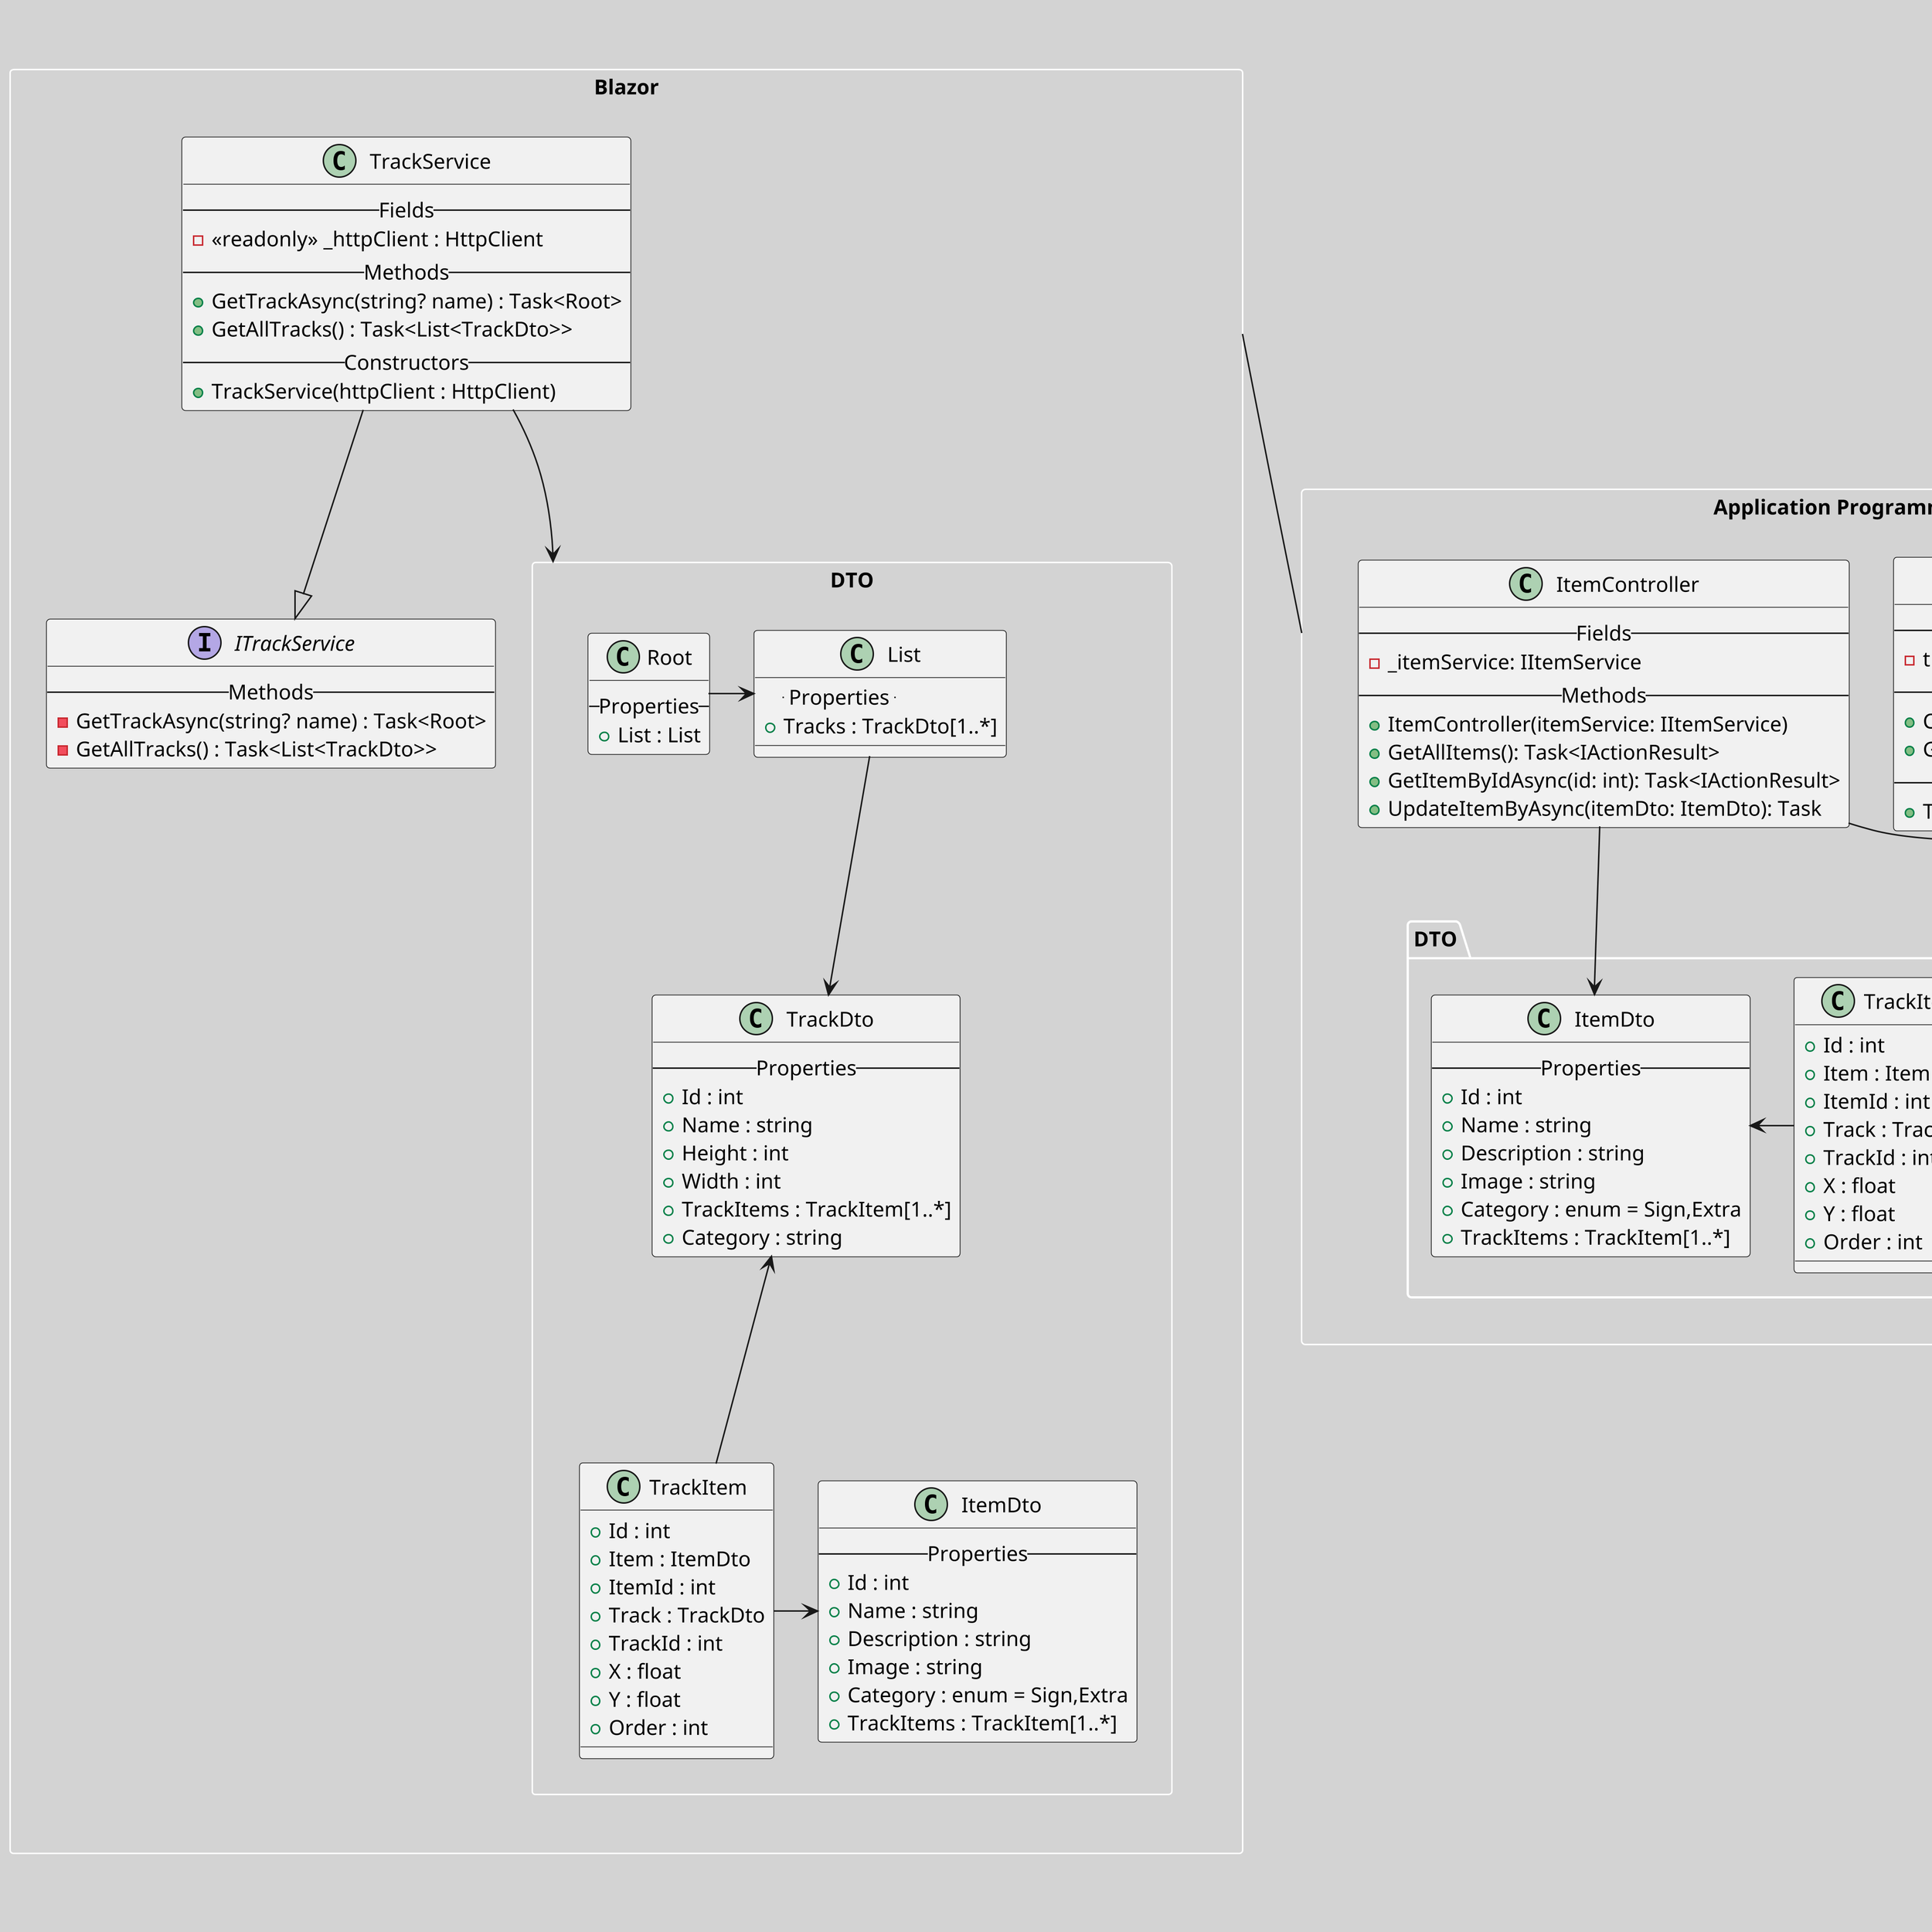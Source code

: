 @startuml DCDv2
title DCD
skinparam nodesep 30
skinparam ranksep 100
skinparam dpi 300
skinparam ComponentBorderThickness 0
skinparam BackgroundColor lightgrey
skinparam ComponentBackgroundColor white
skinparam ComponentBorderColor white
skinparam PackageBorderColor white

rectangle "Blazor" as front{
    
    interface "ITrackService" as ITrackServiceBlazor{
        --Methods--
        - GetTrackAsync(string? name) : Task<Root> 
        - GetAllTracks() : Task<List<TrackDto>> 
    }
    class "TrackService" as TrackServiceBlazor {
        --Fields--
        - <<readonly>> _httpClient : HttpClient
        --Methods--
        + GetTrackAsync(string? name) : Task<Root> 
        + GetAllTracks() : Task<List<TrackDto>> 
        --Constructors--
        + TrackService(httpClient : HttpClient)
    }
    rectangle "DTO" as DTOBlazor{
        class "Root" as RootDTOBlazor{
            --Properties--
            + List : List
        }
        class "List" as ListDtoBlazor{
            -- Properties -- 
            + Tracks : TrackDto[1..*]
        }
        class "ItemDto" as ItemDTOBlazor{
            --Properties--
            + Id : int
            + Name : string
            + Description : string
            + Image : string
            + Category : enum = Sign,Extra
            + TrackItems : TrackItem[1..*]
        }
        class "TrackDto" as TrackDtoBlazor{
            --Properties--
            + Id : int
            + Name : string
            + Height : int
            + Width : int
            + TrackItems : TrackItem[1..*]
            + Category : string
        }
        class "TrackItem" as TrackItemDtoBlazor{
            + Id : int
            + Item : ItemDto
            + ItemId : int
            + Track : TrackDto
            + TrackId : int
            + X : float
            + Y : float
            + Order : int

        }

    }
}
rectangle "Application Programming Interface" as API {
    class TrackController{
        --Fields--
        - trackService : ITrackService 
        --Methods--
        + CreateTask(trackDto : TrackDTO) : Task<IActionResult> 
        + GetAllTracks() : Task<IActionResult>
        --Constructors--
        + TrackController(trackService : ITrackService) 
    }
    class ItemController{
        --Fields--
        - _itemService: IItemService  
        --Methods--
        + ItemController(itemService: IItemService) 
        + GetAllItems(): Task<IActionResult>
        + GetItemByIdAsync(id: int): Task<IActionResult>
        + UpdateItemByAsync(itemDto: ItemDto): Task
    }
    
    package DTO{
         class "ItemDto" as ItemDTOAPI{
            --Properties--
            + Id : int
            + Name : string
            + Description : string
            + Image : string
            + Category : enum = Sign,Extra
            + TrackItems : TrackItem[1..*]
        }
        class "TrackDto" as TrackDtoAPI{
            --Properties--
            + Id : int
            + Name : string
            + Height : int
            + Width : int
            + TrackItems : TrackItem[1..*]
            + Category : string
        }
        class "TrackItem" as TrackItemDtoAPI{
            + Id : int
            + Item : ItemDto
            + ItemId : int
            + Track : TrackDto
            + TrackId : int
            + X : float
            + Y : float
            + Order : int

        }

    }
}
rectangle "Services" as Service{
    interface ITrackService{
        --Methods--
        - TrackService(trackRepository: ITrackRepo) 
        - CreateTrack(track: Track): Task       
        - GetAllTracksAsync(): Task<IEnumerable<Track>>  
    }
    interface IItemService{
        - CreateItem(item: Item): Task
        - GetAllItems(): Task<List<Item>>
        - GetItemById(id: int): Task<Item>
        - UpdateItemById(item: Item): Task
    }
    class TrackService{
        -- Fields --
        - _trackRepository : ITrackRepo
        -- Methods --
        + TrackService(trackRepository: ITrackRepo) 
        + CreateTrack(track: Track): Task       
        + GetAllTracksAsync(): Task<IEnumerable<Track>> 
        -- Contructor --
        + TrackService(trackRepository: ITrackRepo )
        
    }   
    class ItemService{
        --Fields--
        - _itemrepo: IItemRepo 
        -- Methods --
        + CreateItem(item: Item): Task  
        + GetAllItems(): Task<List<Item>>
        + GetItemById(id: int): Task<Item?>
        + UpdateItemById(item: Item): Task
        -- Constructors --
        + ItemService(itemRepo: IItemRepo)
    }
}
rectangle "Repositories" as Repositories{
    class "GenericRepository"{
            --Methods--
            + Get(): IReadOnlyList<T>
            + GetById(int id) <T>
            + Create(T entity) : void
            + Update(T entity) : void
            + Delete(T entity) : void
        }

        interface "IGenericRepository"{
            --Methods--
            + Get(): IReadOnlyList<T>
            + GetById(int id) <T>
            + Create(T entity) : void
            + Update(T entity) : void
            + Delete(T entity) : void
        }
        interface IItemRepo
        interface ITrackRepo
        class "ItemRepo"{

        }
        class "TrackRepo"{

        }
}
rectangle "Data" as models{
    package EntityModels{
        abstract class BaseEntity{
            -- Properties --
            + {abstract} Id : int
            + {abstract} Name : string?
        }
        entity Track<Bane>{
            -- Properties --
            + Height : int?
            + Width : int?
            + Category : string?
            ==Navigation Properties==
            + TrackItems : TrackItem[0..*]
        }
        entity TrackItem{
            -- Fields --
            + Id : int
            + Item? : Item
            + ItemId : int

            + Track? :  track
            + TrackId : int
            -- Payload --
            + X : float?
            + Y : float?
            + Order : int?
        }
        entity Item<Bane Element>{
            -- Properties --
            + Description : string
            + bool : IsSign
            + Image : string
            
            ==Navigation Properties==
            + TrackItems : TrackItems[0..*]
        }
    }
    package Data{
        class DataContext{
            --Properties--
            + Tracks : DbSet<Track>
            + Items : DbSet<Item>
            + TrackItems : Dbset<TrackItems>
            --Methods--
            # OnConfiguring(DbContextOptionbuilder optionsBuilder)
            # OnModelCreating(ModelBuilder modelbuilder)
        }
    }

}
front -- API
RootDTOBlazor -> ListDtoBlazor
ListDtoBlazor --> TrackDtoBlazor
TrackDtoBlazor <-- TrackItemDtoBlazor
TrackItemDtoBlazor -> ItemDTOBlazor
TrackServiceBlazor --|> ITrackServiceBlazor
TrackServiceBlazor --> DTOBlazor
TrackController --> ITrackService
TrackController --> TrackDtoAPI
ItemDTOAPI <- TrackItemDtoAPI
TrackItemDtoAPI -> TrackDtoAPI
IGenericRepository  <|-- GenericRepository
IGenericRepository --> DataContext
GenericRepository <|-- IItemRepo
GenericRepository <|-- ITrackRepo
ITrackRepo <|-- TrackRepo
IItemRepo <|-- ItemRepo
TrackService -> ITrackRepo
ITrackService <|-- TrackService
BaseEntity  <|- Track
BaseEntity <|- Item
Track "1" <--> "1..*" TrackItem
TrackItem "1..*" <--> "1" Item
DataContext "1" -> "1..*" Track 
DataContext "1" -> "1..*" TrackItem
DataContext "1" -> "1..*" Item
ItemController --> IItemService
IItemService <|-- ItemService
ItemService -> IItemRepo
ItemController --> ItemDTOAPI
@enduml